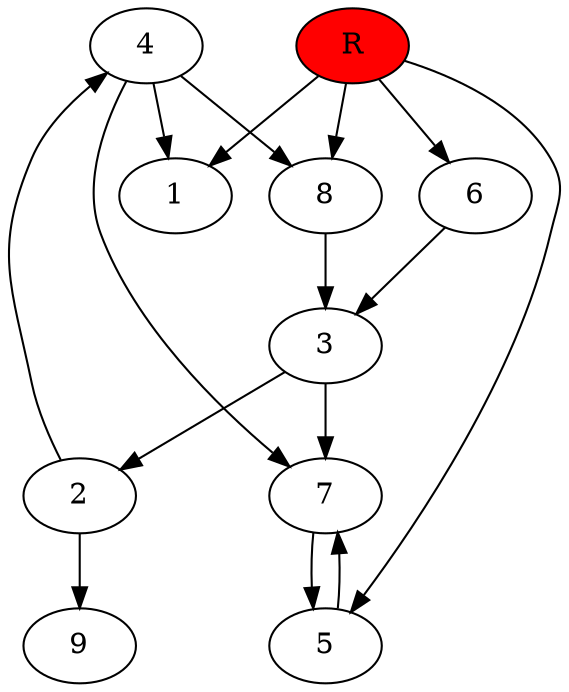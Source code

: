 digraph prb11905 {
	1
	2
	3
	4
	5
	6
	7
	8
	R [fillcolor="#ff0000" style=filled]
	2 -> 4
	2 -> 9
	3 -> 2
	3 -> 7
	4 -> 1
	4 -> 7
	4 -> 8
	5 -> 7
	6 -> 3
	7 -> 5
	8 -> 3
	R -> 1
	R -> 5
	R -> 6
	R -> 8
}

